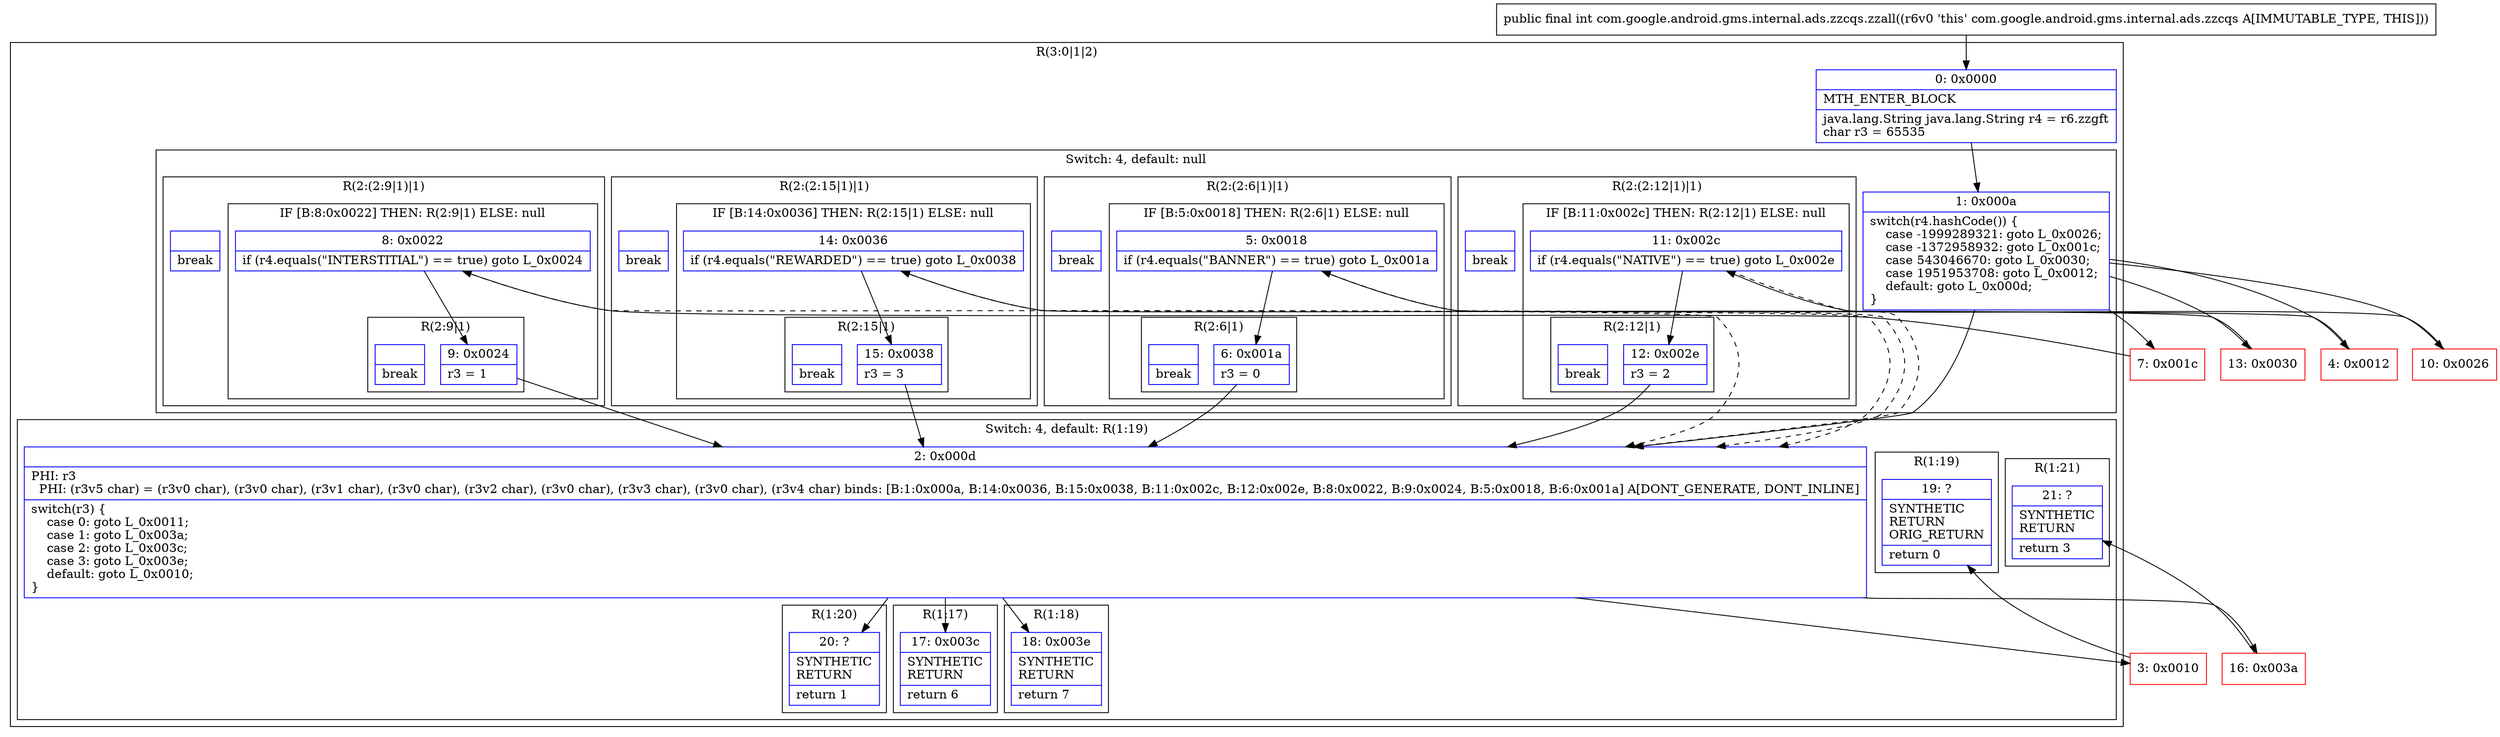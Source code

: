 digraph "CFG forcom.google.android.gms.internal.ads.zzcqs.zzall()I" {
subgraph cluster_Region_1749407000 {
label = "R(3:0|1|2)";
node [shape=record,color=blue];
Node_0 [shape=record,label="{0\:\ 0x0000|MTH_ENTER_BLOCK\l|java.lang.String java.lang.String r4 = r6.zzgft\lchar r3 = 65535\l}"];
subgraph cluster_SwitchRegion_1220650990 {
label = "Switch: 4, default: null";
node [shape=record,color=blue];
Node_1 [shape=record,label="{1\:\ 0x000a|switch(r4.hashCode()) \{\l    case \-1999289321: goto L_0x0026;\l    case \-1372958932: goto L_0x001c;\l    case 543046670: goto L_0x0030;\l    case 1951953708: goto L_0x0012;\l    default: goto L_0x000d;\l\}\l}"];
subgraph cluster_Region_1104772026 {
label = "R(2:(2:12|1)|1)";
node [shape=record,color=blue];
subgraph cluster_IfRegion_329067432 {
label = "IF [B:11:0x002c] THEN: R(2:12|1) ELSE: null";
node [shape=record,color=blue];
Node_11 [shape=record,label="{11\:\ 0x002c|if (r4.equals(\"NATIVE\") == true) goto L_0x002e\l}"];
subgraph cluster_Region_913762060 {
label = "R(2:12|1)";
node [shape=record,color=blue];
Node_12 [shape=record,label="{12\:\ 0x002e|r3 = 2\l}"];
Node_InsnContainer_1436188647 [shape=record,label="{|break\l}"];
}
}
Node_InsnContainer_626519700 [shape=record,label="{|break\l}"];
}
subgraph cluster_Region_1304813811 {
label = "R(2:(2:9|1)|1)";
node [shape=record,color=blue];
subgraph cluster_IfRegion_412742003 {
label = "IF [B:8:0x0022] THEN: R(2:9|1) ELSE: null";
node [shape=record,color=blue];
Node_8 [shape=record,label="{8\:\ 0x0022|if (r4.equals(\"INTERSTITIAL\") == true) goto L_0x0024\l}"];
subgraph cluster_Region_2027545309 {
label = "R(2:9|1)";
node [shape=record,color=blue];
Node_9 [shape=record,label="{9\:\ 0x0024|r3 = 1\l}"];
Node_InsnContainer_1204508250 [shape=record,label="{|break\l}"];
}
}
Node_InsnContainer_1101556739 [shape=record,label="{|break\l}"];
}
subgraph cluster_Region_1527847404 {
label = "R(2:(2:15|1)|1)";
node [shape=record,color=blue];
subgraph cluster_IfRegion_1588730477 {
label = "IF [B:14:0x0036] THEN: R(2:15|1) ELSE: null";
node [shape=record,color=blue];
Node_14 [shape=record,label="{14\:\ 0x0036|if (r4.equals(\"REWARDED\") == true) goto L_0x0038\l}"];
subgraph cluster_Region_1630765104 {
label = "R(2:15|1)";
node [shape=record,color=blue];
Node_15 [shape=record,label="{15\:\ 0x0038|r3 = 3\l}"];
Node_InsnContainer_959555589 [shape=record,label="{|break\l}"];
}
}
Node_InsnContainer_617955583 [shape=record,label="{|break\l}"];
}
subgraph cluster_Region_648017938 {
label = "R(2:(2:6|1)|1)";
node [shape=record,color=blue];
subgraph cluster_IfRegion_461977730 {
label = "IF [B:5:0x0018] THEN: R(2:6|1) ELSE: null";
node [shape=record,color=blue];
Node_5 [shape=record,label="{5\:\ 0x0018|if (r4.equals(\"BANNER\") == true) goto L_0x001a\l}"];
subgraph cluster_Region_709265516 {
label = "R(2:6|1)";
node [shape=record,color=blue];
Node_6 [shape=record,label="{6\:\ 0x001a|r3 = 0\l}"];
Node_InsnContainer_1972521812 [shape=record,label="{|break\l}"];
}
}
Node_InsnContainer_1104655459 [shape=record,label="{|break\l}"];
}
}
subgraph cluster_SwitchRegion_1460252436 {
label = "Switch: 4, default: R(1:19)";
node [shape=record,color=blue];
Node_2 [shape=record,label="{2\:\ 0x000d|PHI: r3 \l  PHI: (r3v5 char) = (r3v0 char), (r3v0 char), (r3v1 char), (r3v0 char), (r3v2 char), (r3v0 char), (r3v3 char), (r3v0 char), (r3v4 char) binds: [B:1:0x000a, B:14:0x0036, B:15:0x0038, B:11:0x002c, B:12:0x002e, B:8:0x0022, B:9:0x0024, B:5:0x0018, B:6:0x001a] A[DONT_GENERATE, DONT_INLINE]\l|switch(r3) \{\l    case 0: goto L_0x0011;\l    case 1: goto L_0x003a;\l    case 2: goto L_0x003c;\l    case 3: goto L_0x003e;\l    default: goto L_0x0010;\l\}\l}"];
subgraph cluster_Region_1334564382 {
label = "R(1:20)";
node [shape=record,color=blue];
Node_20 [shape=record,label="{20\:\ ?|SYNTHETIC\lRETURN\l|return 1\l}"];
}
subgraph cluster_Region_378402965 {
label = "R(1:21)";
node [shape=record,color=blue];
Node_21 [shape=record,label="{21\:\ ?|SYNTHETIC\lRETURN\l|return 3\l}"];
}
subgraph cluster_Region_1906493947 {
label = "R(1:17)";
node [shape=record,color=blue];
Node_17 [shape=record,label="{17\:\ 0x003c|SYNTHETIC\lRETURN\l|return 6\l}"];
}
subgraph cluster_Region_220864256 {
label = "R(1:18)";
node [shape=record,color=blue];
Node_18 [shape=record,label="{18\:\ 0x003e|SYNTHETIC\lRETURN\l|return 7\l}"];
}
subgraph cluster_Region_478155677 {
label = "R(1:19)";
node [shape=record,color=blue];
Node_19 [shape=record,label="{19\:\ ?|SYNTHETIC\lRETURN\lORIG_RETURN\l|return 0\l}"];
}
}
}
Node_3 [shape=record,color=red,label="{3\:\ 0x0010}"];
Node_4 [shape=record,color=red,label="{4\:\ 0x0012}"];
Node_7 [shape=record,color=red,label="{7\:\ 0x001c}"];
Node_10 [shape=record,color=red,label="{10\:\ 0x0026}"];
Node_13 [shape=record,color=red,label="{13\:\ 0x0030}"];
Node_16 [shape=record,color=red,label="{16\:\ 0x003a}"];
MethodNode[shape=record,label="{public final int com.google.android.gms.internal.ads.zzcqs.zzall((r6v0 'this' com.google.android.gms.internal.ads.zzcqs A[IMMUTABLE_TYPE, THIS])) }"];
MethodNode -> Node_0;
Node_0 -> Node_1;
Node_1 -> Node_2;
Node_1 -> Node_4;
Node_1 -> Node_7;
Node_1 -> Node_10;
Node_1 -> Node_13;
Node_11 -> Node_2[style=dashed];
Node_11 -> Node_12;
Node_12 -> Node_2;
Node_8 -> Node_2[style=dashed];
Node_8 -> Node_9;
Node_9 -> Node_2;
Node_14 -> Node_2[style=dashed];
Node_14 -> Node_15;
Node_15 -> Node_2;
Node_5 -> Node_2[style=dashed];
Node_5 -> Node_6;
Node_6 -> Node_2;
Node_2 -> Node_3;
Node_2 -> Node_16;
Node_2 -> Node_17;
Node_2 -> Node_18;
Node_2 -> Node_20;
Node_3 -> Node_19;
Node_4 -> Node_5;
Node_7 -> Node_8;
Node_10 -> Node_11;
Node_13 -> Node_14;
Node_16 -> Node_21;
}

